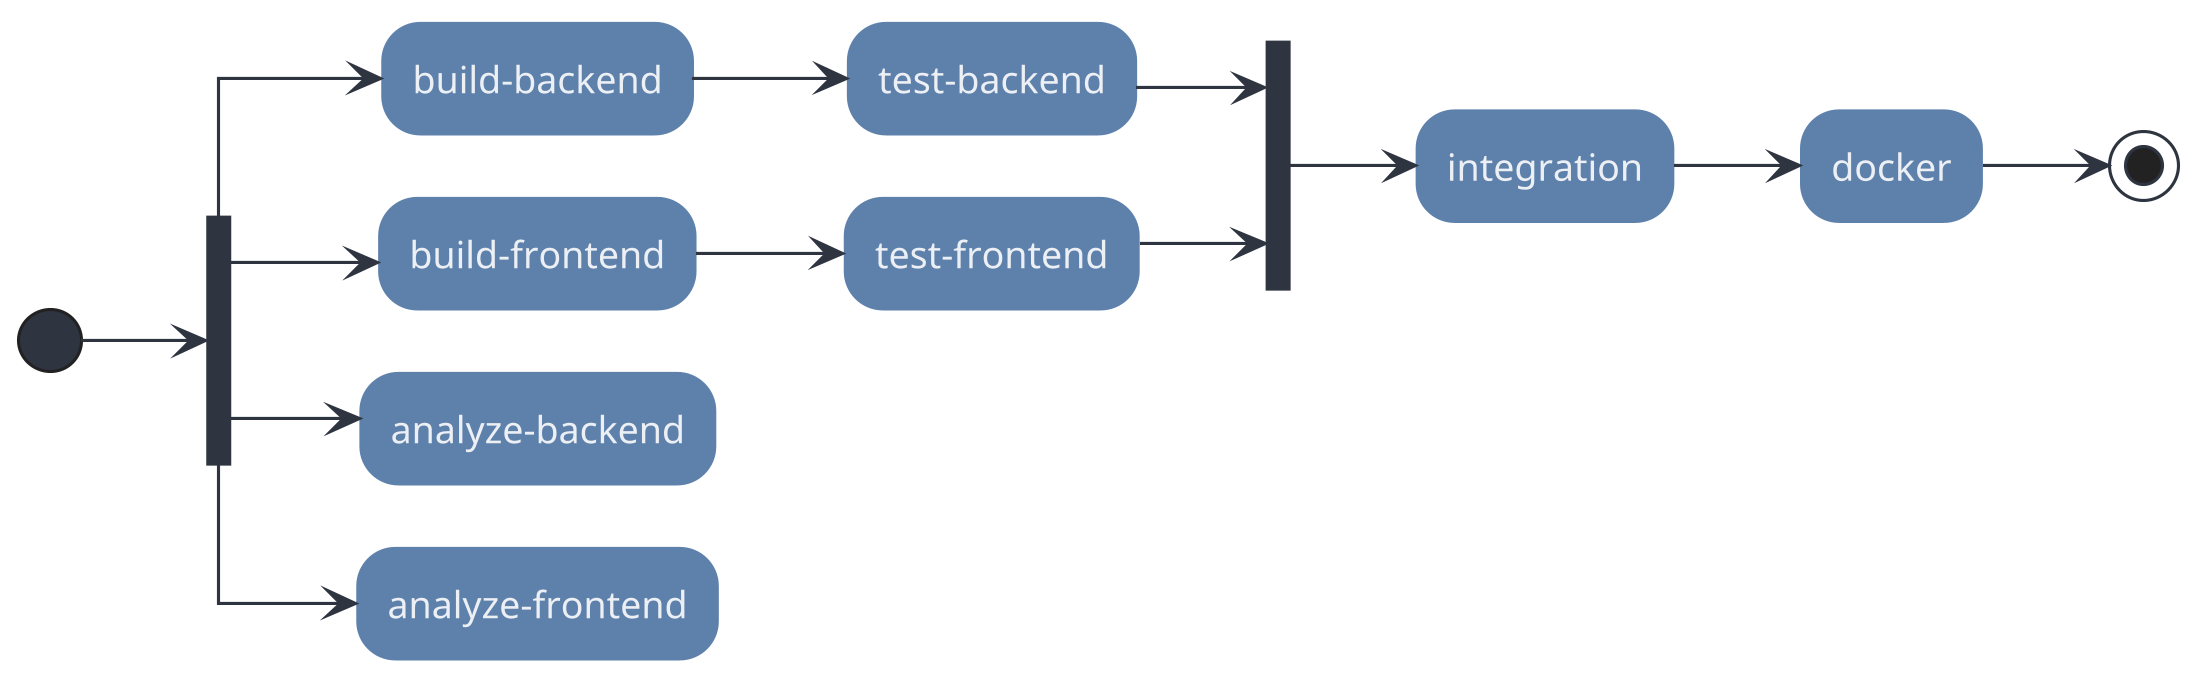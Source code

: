 @startuml

left to right direction

skinparam linetype ortho
skinparam shadowing false
skinparam dpi 300
skinparam backgroundColor transparent

skinparam activity {
    ArrowColor #2E3440
    BarColor #2E3440
    EndColor #2E3440
    StartColor #2E3440
    BackgroundColor #5E81AC
    FontColor #ECEFF4
    BorderColor transparent
}

(*) --> ===b1===
--> "build-backend"
--> "test-backend"
--> ===b2===

===b1=== --> "build-frontend"
--> "test-frontend"
--> ===b2===

===b1=== --> "analyze-backend"
===b1=== --> "analyze-frontend"

===b2=== --> "integration"
--> "docker"
--> (*)

@enduml
